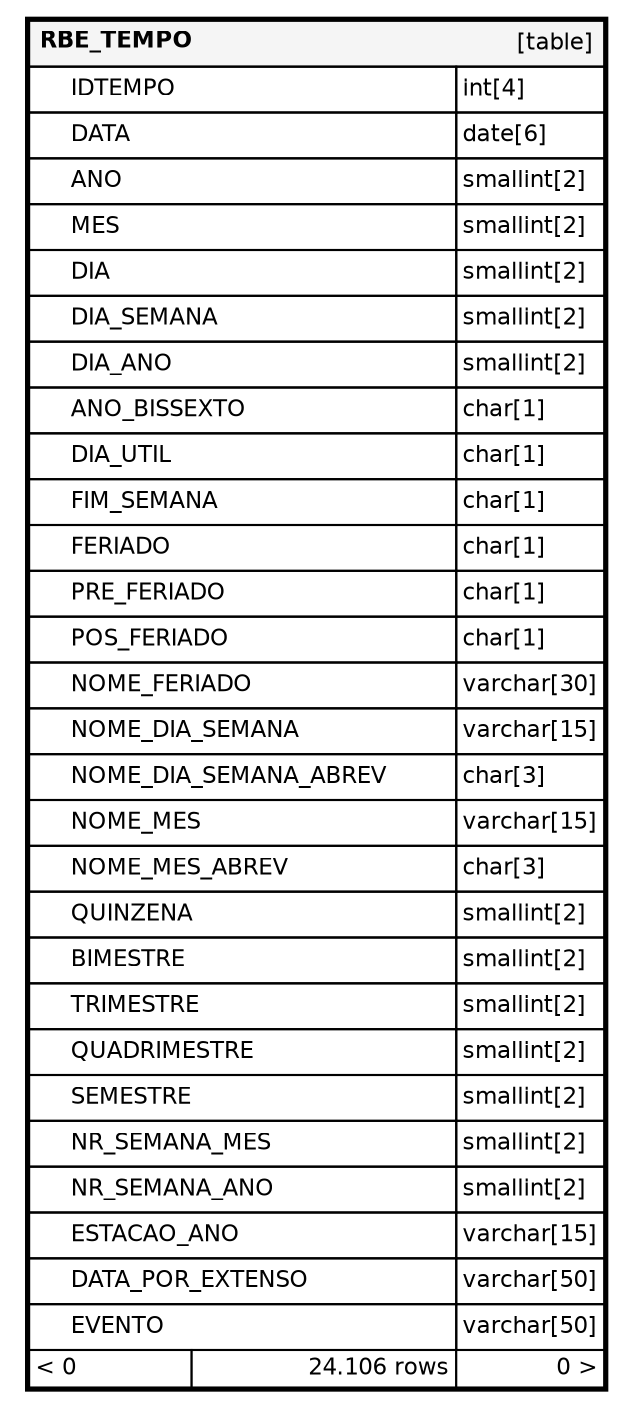 digraph "RBE_TEMPO" {
  graph [
    rankdir="RL"
    bgcolor="#ffffff"
    nodesep="0.18"
    ranksep="0.46"
    fontname="Helvetica"
    fontsize="11"
    ration="compress"
  ];
  node [
    fontname="Helvetica"
    fontsize="11"
    shape="plaintext"
  ];
  edge [
    arrowsize="0.8"
  ];
  "RBE_TEMPO" [
   label=<
    <TABLE BORDER="2" CELLBORDER="1" CELLSPACING="0" BGCOLOR="#ffffff">
      <TR><TD COLSPAN="4"  BGCOLOR="#f5f5f5"><TABLE BORDER="0" CELLSPACING="0"><TR><TD ALIGN="LEFT"><B>RBE_TEMPO</B></TD><TD ALIGN="RIGHT">[table]</TD></TR></TABLE></TD></TR>
      <TR><TD PORT="IDTEMPO" COLSPAN="2" ALIGN="LEFT"><TABLE BORDER="0" CELLSPACING="0" ALIGN="LEFT"><TR ALIGN="LEFT"><TD ALIGN="LEFT" FIXEDSIZE="TRUE" WIDTH="15" HEIGHT="16"></TD><TD ALIGN="LEFT" FIXEDSIZE="TRUE" WIDTH="184" HEIGHT="16">IDTEMPO</TD></TR></TABLE></TD><TD PORT="IDTEMPO.type" ALIGN="LEFT">int[4]</TD></TR>
      <TR><TD PORT="DATA" COLSPAN="2" ALIGN="LEFT"><TABLE BORDER="0" CELLSPACING="0" ALIGN="LEFT"><TR ALIGN="LEFT"><TD ALIGN="LEFT" FIXEDSIZE="TRUE" WIDTH="15" HEIGHT="16"></TD><TD ALIGN="LEFT" FIXEDSIZE="TRUE" WIDTH="184" HEIGHT="16">DATA</TD></TR></TABLE></TD><TD PORT="DATA.type" ALIGN="LEFT">date[6]</TD></TR>
      <TR><TD PORT="ANO" COLSPAN="2" ALIGN="LEFT"><TABLE BORDER="0" CELLSPACING="0" ALIGN="LEFT"><TR ALIGN="LEFT"><TD ALIGN="LEFT" FIXEDSIZE="TRUE" WIDTH="15" HEIGHT="16"></TD><TD ALIGN="LEFT" FIXEDSIZE="TRUE" WIDTH="184" HEIGHT="16">ANO</TD></TR></TABLE></TD><TD PORT="ANO.type" ALIGN="LEFT">smallint[2]</TD></TR>
      <TR><TD PORT="MES" COLSPAN="2" ALIGN="LEFT"><TABLE BORDER="0" CELLSPACING="0" ALIGN="LEFT"><TR ALIGN="LEFT"><TD ALIGN="LEFT" FIXEDSIZE="TRUE" WIDTH="15" HEIGHT="16"></TD><TD ALIGN="LEFT" FIXEDSIZE="TRUE" WIDTH="184" HEIGHT="16">MES</TD></TR></TABLE></TD><TD PORT="MES.type" ALIGN="LEFT">smallint[2]</TD></TR>
      <TR><TD PORT="DIA" COLSPAN="2" ALIGN="LEFT"><TABLE BORDER="0" CELLSPACING="0" ALIGN="LEFT"><TR ALIGN="LEFT"><TD ALIGN="LEFT" FIXEDSIZE="TRUE" WIDTH="15" HEIGHT="16"></TD><TD ALIGN="LEFT" FIXEDSIZE="TRUE" WIDTH="184" HEIGHT="16">DIA</TD></TR></TABLE></TD><TD PORT="DIA.type" ALIGN="LEFT">smallint[2]</TD></TR>
      <TR><TD PORT="DIA_SEMANA" COLSPAN="2" ALIGN="LEFT"><TABLE BORDER="0" CELLSPACING="0" ALIGN="LEFT"><TR ALIGN="LEFT"><TD ALIGN="LEFT" FIXEDSIZE="TRUE" WIDTH="15" HEIGHT="16"></TD><TD ALIGN="LEFT" FIXEDSIZE="TRUE" WIDTH="184" HEIGHT="16">DIA_SEMANA</TD></TR></TABLE></TD><TD PORT="DIA_SEMANA.type" ALIGN="LEFT">smallint[2]</TD></TR>
      <TR><TD PORT="DIA_ANO" COLSPAN="2" ALIGN="LEFT"><TABLE BORDER="0" CELLSPACING="0" ALIGN="LEFT"><TR ALIGN="LEFT"><TD ALIGN="LEFT" FIXEDSIZE="TRUE" WIDTH="15" HEIGHT="16"></TD><TD ALIGN="LEFT" FIXEDSIZE="TRUE" WIDTH="184" HEIGHT="16">DIA_ANO</TD></TR></TABLE></TD><TD PORT="DIA_ANO.type" ALIGN="LEFT">smallint[2]</TD></TR>
      <TR><TD PORT="ANO_BISSEXTO" COLSPAN="2" ALIGN="LEFT"><TABLE BORDER="0" CELLSPACING="0" ALIGN="LEFT"><TR ALIGN="LEFT"><TD ALIGN="LEFT" FIXEDSIZE="TRUE" WIDTH="15" HEIGHT="16"></TD><TD ALIGN="LEFT" FIXEDSIZE="TRUE" WIDTH="184" HEIGHT="16">ANO_BISSEXTO</TD></TR></TABLE></TD><TD PORT="ANO_BISSEXTO.type" ALIGN="LEFT">char[1]</TD></TR>
      <TR><TD PORT="DIA_UTIL" COLSPAN="2" ALIGN="LEFT"><TABLE BORDER="0" CELLSPACING="0" ALIGN="LEFT"><TR ALIGN="LEFT"><TD ALIGN="LEFT" FIXEDSIZE="TRUE" WIDTH="15" HEIGHT="16"></TD><TD ALIGN="LEFT" FIXEDSIZE="TRUE" WIDTH="184" HEIGHT="16">DIA_UTIL</TD></TR></TABLE></TD><TD PORT="DIA_UTIL.type" ALIGN="LEFT">char[1]</TD></TR>
      <TR><TD PORT="FIM_SEMANA" COLSPAN="2" ALIGN="LEFT"><TABLE BORDER="0" CELLSPACING="0" ALIGN="LEFT"><TR ALIGN="LEFT"><TD ALIGN="LEFT" FIXEDSIZE="TRUE" WIDTH="15" HEIGHT="16"></TD><TD ALIGN="LEFT" FIXEDSIZE="TRUE" WIDTH="184" HEIGHT="16">FIM_SEMANA</TD></TR></TABLE></TD><TD PORT="FIM_SEMANA.type" ALIGN="LEFT">char[1]</TD></TR>
      <TR><TD PORT="FERIADO" COLSPAN="2" ALIGN="LEFT"><TABLE BORDER="0" CELLSPACING="0" ALIGN="LEFT"><TR ALIGN="LEFT"><TD ALIGN="LEFT" FIXEDSIZE="TRUE" WIDTH="15" HEIGHT="16"></TD><TD ALIGN="LEFT" FIXEDSIZE="TRUE" WIDTH="184" HEIGHT="16">FERIADO</TD></TR></TABLE></TD><TD PORT="FERIADO.type" ALIGN="LEFT">char[1]</TD></TR>
      <TR><TD PORT="PRE_FERIADO" COLSPAN="2" ALIGN="LEFT"><TABLE BORDER="0" CELLSPACING="0" ALIGN="LEFT"><TR ALIGN="LEFT"><TD ALIGN="LEFT" FIXEDSIZE="TRUE" WIDTH="15" HEIGHT="16"></TD><TD ALIGN="LEFT" FIXEDSIZE="TRUE" WIDTH="184" HEIGHT="16">PRE_FERIADO</TD></TR></TABLE></TD><TD PORT="PRE_FERIADO.type" ALIGN="LEFT">char[1]</TD></TR>
      <TR><TD PORT="POS_FERIADO" COLSPAN="2" ALIGN="LEFT"><TABLE BORDER="0" CELLSPACING="0" ALIGN="LEFT"><TR ALIGN="LEFT"><TD ALIGN="LEFT" FIXEDSIZE="TRUE" WIDTH="15" HEIGHT="16"></TD><TD ALIGN="LEFT" FIXEDSIZE="TRUE" WIDTH="184" HEIGHT="16">POS_FERIADO</TD></TR></TABLE></TD><TD PORT="POS_FERIADO.type" ALIGN="LEFT">char[1]</TD></TR>
      <TR><TD PORT="NOME_FERIADO" COLSPAN="2" ALIGN="LEFT"><TABLE BORDER="0" CELLSPACING="0" ALIGN="LEFT"><TR ALIGN="LEFT"><TD ALIGN="LEFT" FIXEDSIZE="TRUE" WIDTH="15" HEIGHT="16"></TD><TD ALIGN="LEFT" FIXEDSIZE="TRUE" WIDTH="184" HEIGHT="16">NOME_FERIADO</TD></TR></TABLE></TD><TD PORT="NOME_FERIADO.type" ALIGN="LEFT">varchar[30]</TD></TR>
      <TR><TD PORT="NOME_DIA_SEMANA" COLSPAN="2" ALIGN="LEFT"><TABLE BORDER="0" CELLSPACING="0" ALIGN="LEFT"><TR ALIGN="LEFT"><TD ALIGN="LEFT" FIXEDSIZE="TRUE" WIDTH="15" HEIGHT="16"></TD><TD ALIGN="LEFT" FIXEDSIZE="TRUE" WIDTH="184" HEIGHT="16">NOME_DIA_SEMANA</TD></TR></TABLE></TD><TD PORT="NOME_DIA_SEMANA.type" ALIGN="LEFT">varchar[15]</TD></TR>
      <TR><TD PORT="NOME_DIA_SEMANA_ABREV" COLSPAN="2" ALIGN="LEFT"><TABLE BORDER="0" CELLSPACING="0" ALIGN="LEFT"><TR ALIGN="LEFT"><TD ALIGN="LEFT" FIXEDSIZE="TRUE" WIDTH="15" HEIGHT="16"></TD><TD ALIGN="LEFT" FIXEDSIZE="TRUE" WIDTH="184" HEIGHT="16">NOME_DIA_SEMANA_ABREV</TD></TR></TABLE></TD><TD PORT="NOME_DIA_SEMANA_ABREV.type" ALIGN="LEFT">char[3]</TD></TR>
      <TR><TD PORT="NOME_MES" COLSPAN="2" ALIGN="LEFT"><TABLE BORDER="0" CELLSPACING="0" ALIGN="LEFT"><TR ALIGN="LEFT"><TD ALIGN="LEFT" FIXEDSIZE="TRUE" WIDTH="15" HEIGHT="16"></TD><TD ALIGN="LEFT" FIXEDSIZE="TRUE" WIDTH="184" HEIGHT="16">NOME_MES</TD></TR></TABLE></TD><TD PORT="NOME_MES.type" ALIGN="LEFT">varchar[15]</TD></TR>
      <TR><TD PORT="NOME_MES_ABREV" COLSPAN="2" ALIGN="LEFT"><TABLE BORDER="0" CELLSPACING="0" ALIGN="LEFT"><TR ALIGN="LEFT"><TD ALIGN="LEFT" FIXEDSIZE="TRUE" WIDTH="15" HEIGHT="16"></TD><TD ALIGN="LEFT" FIXEDSIZE="TRUE" WIDTH="184" HEIGHT="16">NOME_MES_ABREV</TD></TR></TABLE></TD><TD PORT="NOME_MES_ABREV.type" ALIGN="LEFT">char[3]</TD></TR>
      <TR><TD PORT="QUINZENA" COLSPAN="2" ALIGN="LEFT"><TABLE BORDER="0" CELLSPACING="0" ALIGN="LEFT"><TR ALIGN="LEFT"><TD ALIGN="LEFT" FIXEDSIZE="TRUE" WIDTH="15" HEIGHT="16"></TD><TD ALIGN="LEFT" FIXEDSIZE="TRUE" WIDTH="184" HEIGHT="16">QUINZENA</TD></TR></TABLE></TD><TD PORT="QUINZENA.type" ALIGN="LEFT">smallint[2]</TD></TR>
      <TR><TD PORT="BIMESTRE" COLSPAN="2" ALIGN="LEFT"><TABLE BORDER="0" CELLSPACING="0" ALIGN="LEFT"><TR ALIGN="LEFT"><TD ALIGN="LEFT" FIXEDSIZE="TRUE" WIDTH="15" HEIGHT="16"></TD><TD ALIGN="LEFT" FIXEDSIZE="TRUE" WIDTH="184" HEIGHT="16">BIMESTRE</TD></TR></TABLE></TD><TD PORT="BIMESTRE.type" ALIGN="LEFT">smallint[2]</TD></TR>
      <TR><TD PORT="TRIMESTRE" COLSPAN="2" ALIGN="LEFT"><TABLE BORDER="0" CELLSPACING="0" ALIGN="LEFT"><TR ALIGN="LEFT"><TD ALIGN="LEFT" FIXEDSIZE="TRUE" WIDTH="15" HEIGHT="16"></TD><TD ALIGN="LEFT" FIXEDSIZE="TRUE" WIDTH="184" HEIGHT="16">TRIMESTRE</TD></TR></TABLE></TD><TD PORT="TRIMESTRE.type" ALIGN="LEFT">smallint[2]</TD></TR>
      <TR><TD PORT="QUADRIMESTRE" COLSPAN="2" ALIGN="LEFT"><TABLE BORDER="0" CELLSPACING="0" ALIGN="LEFT"><TR ALIGN="LEFT"><TD ALIGN="LEFT" FIXEDSIZE="TRUE" WIDTH="15" HEIGHT="16"></TD><TD ALIGN="LEFT" FIXEDSIZE="TRUE" WIDTH="184" HEIGHT="16">QUADRIMESTRE</TD></TR></TABLE></TD><TD PORT="QUADRIMESTRE.type" ALIGN="LEFT">smallint[2]</TD></TR>
      <TR><TD PORT="SEMESTRE" COLSPAN="2" ALIGN="LEFT"><TABLE BORDER="0" CELLSPACING="0" ALIGN="LEFT"><TR ALIGN="LEFT"><TD ALIGN="LEFT" FIXEDSIZE="TRUE" WIDTH="15" HEIGHT="16"></TD><TD ALIGN="LEFT" FIXEDSIZE="TRUE" WIDTH="184" HEIGHT="16">SEMESTRE</TD></TR></TABLE></TD><TD PORT="SEMESTRE.type" ALIGN="LEFT">smallint[2]</TD></TR>
      <TR><TD PORT="NR_SEMANA_MES" COLSPAN="2" ALIGN="LEFT"><TABLE BORDER="0" CELLSPACING="0" ALIGN="LEFT"><TR ALIGN="LEFT"><TD ALIGN="LEFT" FIXEDSIZE="TRUE" WIDTH="15" HEIGHT="16"></TD><TD ALIGN="LEFT" FIXEDSIZE="TRUE" WIDTH="184" HEIGHT="16">NR_SEMANA_MES</TD></TR></TABLE></TD><TD PORT="NR_SEMANA_MES.type" ALIGN="LEFT">smallint[2]</TD></TR>
      <TR><TD PORT="NR_SEMANA_ANO" COLSPAN="2" ALIGN="LEFT"><TABLE BORDER="0" CELLSPACING="0" ALIGN="LEFT"><TR ALIGN="LEFT"><TD ALIGN="LEFT" FIXEDSIZE="TRUE" WIDTH="15" HEIGHT="16"></TD><TD ALIGN="LEFT" FIXEDSIZE="TRUE" WIDTH="184" HEIGHT="16">NR_SEMANA_ANO</TD></TR></TABLE></TD><TD PORT="NR_SEMANA_ANO.type" ALIGN="LEFT">smallint[2]</TD></TR>
      <TR><TD PORT="ESTACAO_ANO" COLSPAN="2" ALIGN="LEFT"><TABLE BORDER="0" CELLSPACING="0" ALIGN="LEFT"><TR ALIGN="LEFT"><TD ALIGN="LEFT" FIXEDSIZE="TRUE" WIDTH="15" HEIGHT="16"></TD><TD ALIGN="LEFT" FIXEDSIZE="TRUE" WIDTH="184" HEIGHT="16">ESTACAO_ANO</TD></TR></TABLE></TD><TD PORT="ESTACAO_ANO.type" ALIGN="LEFT">varchar[15]</TD></TR>
      <TR><TD PORT="DATA_POR_EXTENSO" COLSPAN="2" ALIGN="LEFT"><TABLE BORDER="0" CELLSPACING="0" ALIGN="LEFT"><TR ALIGN="LEFT"><TD ALIGN="LEFT" FIXEDSIZE="TRUE" WIDTH="15" HEIGHT="16"></TD><TD ALIGN="LEFT" FIXEDSIZE="TRUE" WIDTH="184" HEIGHT="16">DATA_POR_EXTENSO</TD></TR></TABLE></TD><TD PORT="DATA_POR_EXTENSO.type" ALIGN="LEFT">varchar[50]</TD></TR>
      <TR><TD PORT="EVENTO" COLSPAN="2" ALIGN="LEFT"><TABLE BORDER="0" CELLSPACING="0" ALIGN="LEFT"><TR ALIGN="LEFT"><TD ALIGN="LEFT" FIXEDSIZE="TRUE" WIDTH="15" HEIGHT="16"></TD><TD ALIGN="LEFT" FIXEDSIZE="TRUE" WIDTH="184" HEIGHT="16">EVENTO</TD></TR></TABLE></TD><TD PORT="EVENTO.type" ALIGN="LEFT">varchar[50]</TD></TR>
      <TR><TD ALIGN="LEFT" BGCOLOR="#ffffff">&lt; 0</TD><TD ALIGN="RIGHT" BGCOLOR="#ffffff">24.106 rows</TD><TD ALIGN="RIGHT" BGCOLOR="#ffffff">0 &gt;</TD></TR>
    </TABLE>>
    URL="tables/RBE_TEMPO.html"
    target="_top"
    tooltip="RBE_TEMPO"
  ];
}
